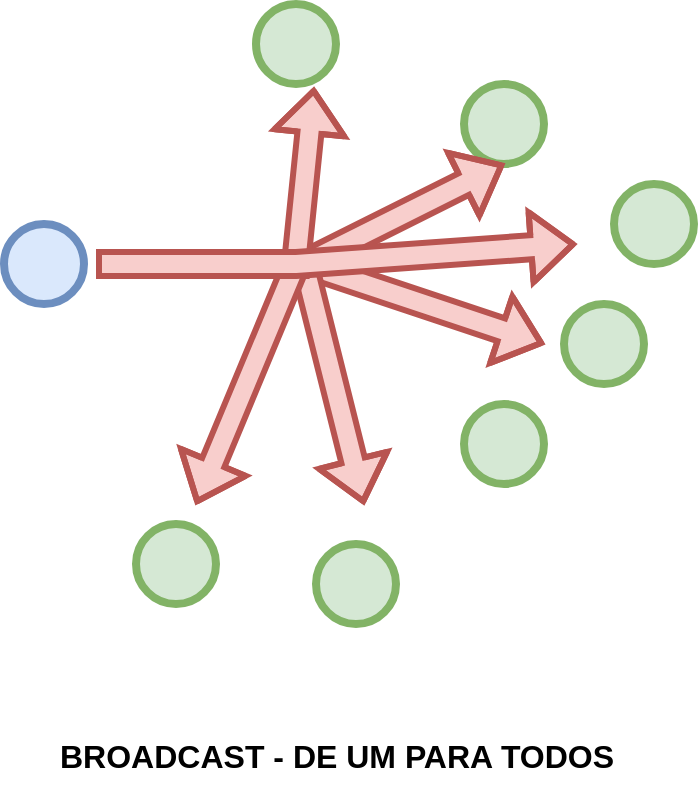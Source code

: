 <mxfile version="25.0.3">
  <diagram name="Página-1" id="GlAVU_UOuzdOl-vO27ki">
    <mxGraphModel dx="1194" dy="1885" grid="1" gridSize="10" guides="1" tooltips="1" connect="1" arrows="1" fold="1" page="1" pageScale="1" pageWidth="827" pageHeight="1169" math="0" shadow="0">
      <root>
        <mxCell id="0" />
        <mxCell id="1" parent="0" />
        <mxCell id="4PugmEya9Hpgv3zvpcw5-1" value="" style="ellipse;whiteSpace=wrap;html=1;aspect=fixed;hachureGap=4;fontFamily=Architects Daughter;fontSource=https%3A%2F%2Ffonts.googleapis.com%2Fcss%3Ffamily%3DArchitects%2BDaughter;fillColor=#dae8fc;strokeColor=#6c8ebf;shadow=0;strokeWidth=4;" vertex="1" parent="1">
          <mxGeometry x="94" y="110" width="40" height="40" as="geometry" />
        </mxCell>
        <mxCell id="4PugmEya9Hpgv3zvpcw5-6" value="&lt;font face=&quot;Helvetica&quot; style=&quot;font-size: 16px;&quot;&gt;&lt;b&gt;BROADCAST - DE UM PARA TODOS&lt;br&gt;&lt;/b&gt;&lt;/font&gt;" style="text;html=1;whiteSpace=wrap;overflow=hidden;rounded=0;fontFamily=Architects Daughter;fontSource=https%3A%2F%2Ffonts.googleapis.com%2Fcss%3Ffamily%3DArchitects%2BDaughter;" vertex="1" parent="1">
          <mxGeometry x="120" y="360" width="305" height="30" as="geometry" />
        </mxCell>
        <mxCell id="4PugmEya9Hpgv3zvpcw5-7" value="" style="ellipse;whiteSpace=wrap;html=1;aspect=fixed;hachureGap=4;fontFamily=Architects Daughter;fontSource=https%3A%2F%2Ffonts.googleapis.com%2Fcss%3Ffamily%3DArchitects%2BDaughter;fillColor=#d5e8d4;strokeColor=#82b366;shadow=0;strokeWidth=4;" vertex="1" parent="1">
          <mxGeometry x="324" y="40" width="40" height="40" as="geometry" />
        </mxCell>
        <mxCell id="4PugmEya9Hpgv3zvpcw5-8" value="" style="ellipse;whiteSpace=wrap;html=1;aspect=fixed;hachureGap=4;fontFamily=Architects Daughter;fontSource=https%3A%2F%2Ffonts.googleapis.com%2Fcss%3Ffamily%3DArchitects%2BDaughter;fillColor=#d5e8d4;strokeColor=#82b366;shadow=0;strokeWidth=4;" vertex="1" parent="1">
          <mxGeometry x="399" y="90" width="40" height="40" as="geometry" />
        </mxCell>
        <mxCell id="4PugmEya9Hpgv3zvpcw5-9" value="" style="ellipse;whiteSpace=wrap;html=1;aspect=fixed;hachureGap=4;fontFamily=Architects Daughter;fontSource=https%3A%2F%2Ffonts.googleapis.com%2Fcss%3Ffamily%3DArchitects%2BDaughter;fillColor=#d5e8d4;strokeColor=#82b366;shadow=0;strokeWidth=4;" vertex="1" parent="1">
          <mxGeometry x="374" y="150" width="40" height="40" as="geometry" />
        </mxCell>
        <mxCell id="4PugmEya9Hpgv3zvpcw5-10" value="" style="ellipse;whiteSpace=wrap;html=1;aspect=fixed;hachureGap=4;fontFamily=Architects Daughter;fontSource=https%3A%2F%2Ffonts.googleapis.com%2Fcss%3Ffamily%3DArchitects%2BDaughter;fillColor=#d5e8d4;strokeColor=#82b366;shadow=0;strokeWidth=4;" vertex="1" parent="1">
          <mxGeometry x="324" y="200" width="40" height="40" as="geometry" />
        </mxCell>
        <mxCell id="4PugmEya9Hpgv3zvpcw5-12" value="" style="ellipse;whiteSpace=wrap;html=1;aspect=fixed;hachureGap=4;fontFamily=Architects Daughter;fontSource=https%3A%2F%2Ffonts.googleapis.com%2Fcss%3Ffamily%3DArchitects%2BDaughter;fillColor=#d5e8d4;strokeColor=#82b366;shadow=0;strokeWidth=4;" vertex="1" parent="1">
          <mxGeometry x="250" y="270" width="40" height="40" as="geometry" />
        </mxCell>
        <mxCell id="4PugmEya9Hpgv3zvpcw5-13" value="" style="shape=flexArrow;endArrow=classic;html=1;rounded=0;hachureGap=4;fontFamily=Architects Daughter;fontSource=https%3A%2F%2Ffonts.googleapis.com%2Fcss%3Ffamily%3DArchitects%2BDaughter;strokeWidth=3;fillColor=#f8cecc;strokeColor=#b85450;" edge="1" parent="1">
          <mxGeometry width="50" height="50" relative="1" as="geometry">
            <mxPoint x="144" y="130" as="sourcePoint" />
            <mxPoint x="364" y="170" as="targetPoint" />
            <Array as="points">
              <mxPoint x="244" y="130" />
            </Array>
          </mxGeometry>
        </mxCell>
        <mxCell id="4PugmEya9Hpgv3zvpcw5-14" value="" style="shape=flexArrow;endArrow=classic;html=1;rounded=0;hachureGap=4;fontFamily=Architects Daughter;fontSource=https%3A%2F%2Ffonts.googleapis.com%2Fcss%3Ffamily%3DArchitects%2BDaughter;strokeWidth=3;fillColor=#f8cecc;strokeColor=#b85450;entryX=0.5;entryY=1;entryDx=0;entryDy=0;" edge="1" parent="1" target="4PugmEya9Hpgv3zvpcw5-7">
          <mxGeometry width="50" height="50" relative="1" as="geometry">
            <mxPoint x="144" y="130" as="sourcePoint" />
            <mxPoint x="364" y="170" as="targetPoint" />
            <Array as="points">
              <mxPoint x="244" y="130" />
            </Array>
          </mxGeometry>
        </mxCell>
        <mxCell id="4PugmEya9Hpgv3zvpcw5-15" value="" style="shape=flexArrow;endArrow=classic;html=1;rounded=0;hachureGap=4;fontFamily=Architects Daughter;fontSource=https%3A%2F%2Ffonts.googleapis.com%2Fcss%3Ffamily%3DArchitects%2BDaughter;strokeWidth=3;fillColor=#f8cecc;strokeColor=#b85450;entryX=0.25;entryY=0;entryDx=0;entryDy=0;entryPerimeter=0;" edge="1" parent="1">
          <mxGeometry width="50" height="50" relative="1" as="geometry">
            <mxPoint x="144" y="130" as="sourcePoint" />
            <mxPoint x="274" y="250" as="targetPoint" />
            <Array as="points">
              <mxPoint x="244" y="130" />
            </Array>
          </mxGeometry>
        </mxCell>
        <mxCell id="4PugmEya9Hpgv3zvpcw5-16" value="" style="ellipse;whiteSpace=wrap;html=1;aspect=fixed;hachureGap=4;fontFamily=Architects Daughter;fontSource=https%3A%2F%2Ffonts.googleapis.com%2Fcss%3Ffamily%3DArchitects%2BDaughter;fillColor=#d5e8d4;strokeColor=#82b366;shadow=0;strokeWidth=4;" vertex="1" parent="1">
          <mxGeometry x="220" width="40" height="40" as="geometry" />
        </mxCell>
        <mxCell id="4PugmEya9Hpgv3zvpcw5-17" value="" style="ellipse;whiteSpace=wrap;html=1;aspect=fixed;hachureGap=4;fontFamily=Architects Daughter;fontSource=https%3A%2F%2Ffonts.googleapis.com%2Fcss%3Ffamily%3DArchitects%2BDaughter;fillColor=#d5e8d4;strokeColor=#82b366;shadow=0;strokeWidth=4;" vertex="1" parent="1">
          <mxGeometry x="160" y="260" width="40" height="40" as="geometry" />
        </mxCell>
        <mxCell id="4PugmEya9Hpgv3zvpcw5-19" value="" style="shape=flexArrow;endArrow=classic;html=1;rounded=0;hachureGap=4;fontFamily=Architects Daughter;fontSource=https%3A%2F%2Ffonts.googleapis.com%2Fcss%3Ffamily%3DArchitects%2BDaughter;strokeWidth=3;fillColor=#f8cecc;strokeColor=#b85450;entryX=0.725;entryY=1.05;entryDx=0;entryDy=0;entryPerimeter=0;" edge="1" parent="1" target="4PugmEya9Hpgv3zvpcw5-16">
          <mxGeometry width="50" height="50" relative="1" as="geometry">
            <mxPoint x="140" y="130" as="sourcePoint" />
            <mxPoint x="270" y="250" as="targetPoint" />
            <Array as="points">
              <mxPoint x="240" y="130" />
            </Array>
          </mxGeometry>
        </mxCell>
        <mxCell id="4PugmEya9Hpgv3zvpcw5-20" value="" style="shape=flexArrow;endArrow=classic;html=1;rounded=0;hachureGap=4;fontFamily=Architects Daughter;fontSource=https%3A%2F%2Ffonts.googleapis.com%2Fcss%3Ffamily%3DArchitects%2BDaughter;strokeWidth=3;fillColor=#f8cecc;strokeColor=#b85450;" edge="1" parent="1">
          <mxGeometry width="50" height="50" relative="1" as="geometry">
            <mxPoint x="140" y="130" as="sourcePoint" />
            <mxPoint x="190" y="250" as="targetPoint" />
            <Array as="points">
              <mxPoint x="240" y="130" />
            </Array>
          </mxGeometry>
        </mxCell>
        <mxCell id="4PugmEya9Hpgv3zvpcw5-21" value="" style="shape=flexArrow;endArrow=classic;html=1;rounded=0;hachureGap=4;fontFamily=Architects Daughter;fontSource=https%3A%2F%2Ffonts.googleapis.com%2Fcss%3Ffamily%3DArchitects%2BDaughter;strokeWidth=3;fillColor=#f8cecc;strokeColor=#b85450;" edge="1" parent="1">
          <mxGeometry width="50" height="50" relative="1" as="geometry">
            <mxPoint x="140" y="130" as="sourcePoint" />
            <mxPoint x="380" y="120" as="targetPoint" />
            <Array as="points">
              <mxPoint x="240" y="130" />
            </Array>
          </mxGeometry>
        </mxCell>
      </root>
    </mxGraphModel>
  </diagram>
</mxfile>
